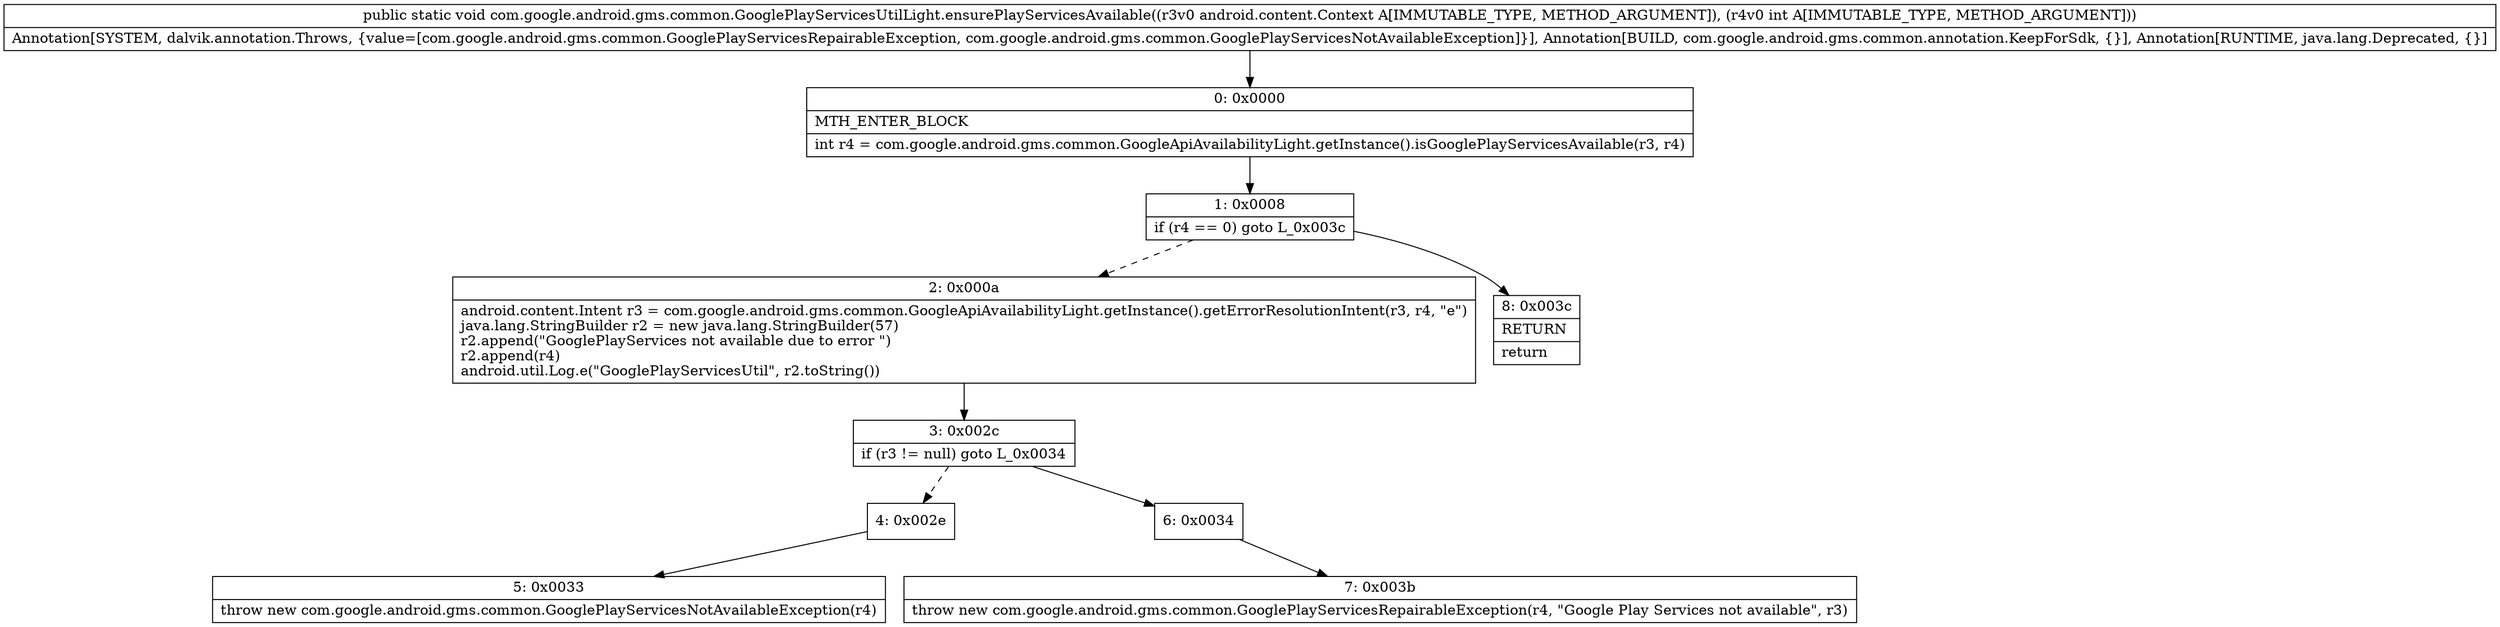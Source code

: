 digraph "CFG forcom.google.android.gms.common.GooglePlayServicesUtilLight.ensurePlayServicesAvailable(Landroid\/content\/Context;I)V" {
Node_0 [shape=record,label="{0\:\ 0x0000|MTH_ENTER_BLOCK\l|int r4 = com.google.android.gms.common.GoogleApiAvailabilityLight.getInstance().isGooglePlayServicesAvailable(r3, r4)\l}"];
Node_1 [shape=record,label="{1\:\ 0x0008|if (r4 == 0) goto L_0x003c\l}"];
Node_2 [shape=record,label="{2\:\ 0x000a|android.content.Intent r3 = com.google.android.gms.common.GoogleApiAvailabilityLight.getInstance().getErrorResolutionIntent(r3, r4, \"e\")\ljava.lang.StringBuilder r2 = new java.lang.StringBuilder(57)\lr2.append(\"GooglePlayServices not available due to error \")\lr2.append(r4)\landroid.util.Log.e(\"GooglePlayServicesUtil\", r2.toString())\l}"];
Node_3 [shape=record,label="{3\:\ 0x002c|if (r3 != null) goto L_0x0034\l}"];
Node_4 [shape=record,label="{4\:\ 0x002e}"];
Node_5 [shape=record,label="{5\:\ 0x0033|throw new com.google.android.gms.common.GooglePlayServicesNotAvailableException(r4)\l}"];
Node_6 [shape=record,label="{6\:\ 0x0034}"];
Node_7 [shape=record,label="{7\:\ 0x003b|throw new com.google.android.gms.common.GooglePlayServicesRepairableException(r4, \"Google Play Services not available\", r3)\l}"];
Node_8 [shape=record,label="{8\:\ 0x003c|RETURN\l|return\l}"];
MethodNode[shape=record,label="{public static void com.google.android.gms.common.GooglePlayServicesUtilLight.ensurePlayServicesAvailable((r3v0 android.content.Context A[IMMUTABLE_TYPE, METHOD_ARGUMENT]), (r4v0 int A[IMMUTABLE_TYPE, METHOD_ARGUMENT]))  | Annotation[SYSTEM, dalvik.annotation.Throws, \{value=[com.google.android.gms.common.GooglePlayServicesRepairableException, com.google.android.gms.common.GooglePlayServicesNotAvailableException]\}], Annotation[BUILD, com.google.android.gms.common.annotation.KeepForSdk, \{\}], Annotation[RUNTIME, java.lang.Deprecated, \{\}]\l}"];
MethodNode -> Node_0;
Node_0 -> Node_1;
Node_1 -> Node_2[style=dashed];
Node_1 -> Node_8;
Node_2 -> Node_3;
Node_3 -> Node_4[style=dashed];
Node_3 -> Node_6;
Node_4 -> Node_5;
Node_6 -> Node_7;
}

